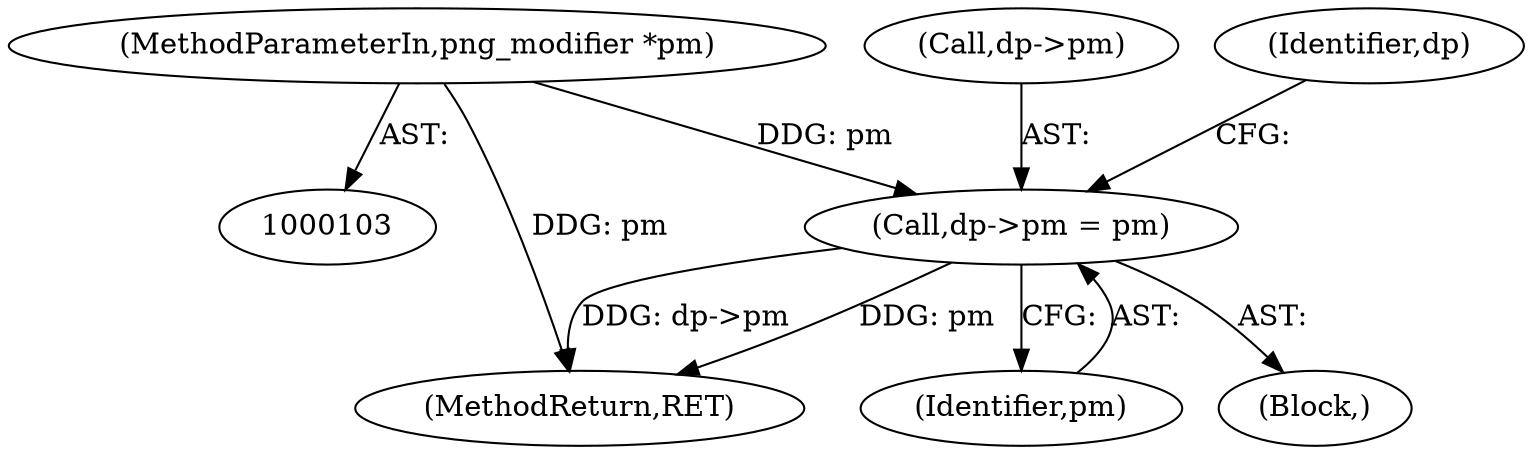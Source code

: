 digraph "0_Android_9d4853418ab2f754c2b63e091c29c5529b8b86ca_45@pointer" {
"1000105" [label="(MethodParameterIn,png_modifier *pm)"];
"1000132" [label="(Call,dp->pm = pm)"];
"1000133" [label="(Call,dp->pm)"];
"1000132" [label="(Call,dp->pm = pm)"];
"1000117" [label="(Block,)"];
"1000105" [label="(MethodParameterIn,png_modifier *pm)"];
"1000139" [label="(Identifier,dp)"];
"1000218" [label="(MethodReturn,RET)"];
"1000136" [label="(Identifier,pm)"];
"1000105" -> "1000103"  [label="AST: "];
"1000105" -> "1000218"  [label="DDG: pm"];
"1000105" -> "1000132"  [label="DDG: pm"];
"1000132" -> "1000117"  [label="AST: "];
"1000132" -> "1000136"  [label="CFG: "];
"1000133" -> "1000132"  [label="AST: "];
"1000136" -> "1000132"  [label="AST: "];
"1000139" -> "1000132"  [label="CFG: "];
"1000132" -> "1000218"  [label="DDG: dp->pm"];
"1000132" -> "1000218"  [label="DDG: pm"];
}
